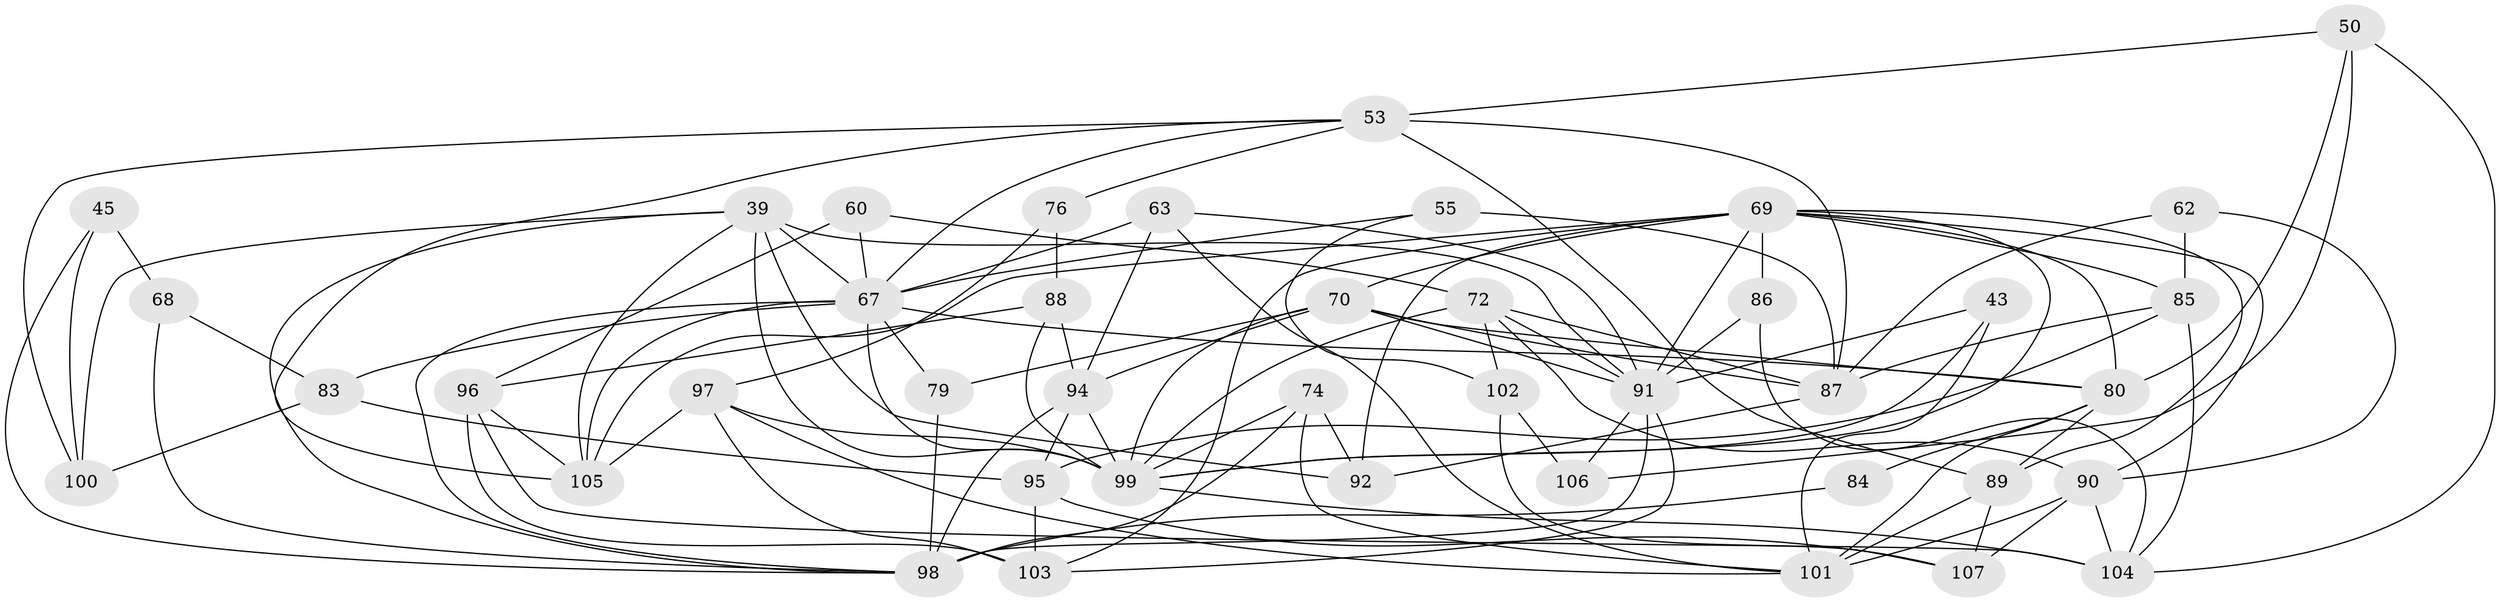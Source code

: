 // original degree distribution, {4: 1.0}
// Generated by graph-tools (version 1.1) at 2025/03/03/04/25 22:03:38]
// undirected, 42 vertices, 111 edges
graph export_dot {
graph [start="1"]
  node [color=gray90,style=filled];
  39 [super="+26+36"];
  43;
  45;
  50 [super="+21"];
  53 [super="+48"];
  55;
  60;
  62;
  63;
  67 [super="+22+32+64+52"];
  68 [super="+8"];
  69 [super="+35+54"];
  70 [super="+58+65"];
  72 [super="+57"];
  74 [super="+34"];
  76;
  79;
  80 [super="+38+24"];
  83;
  84;
  85 [super="+7"];
  86;
  87 [super="+81+71"];
  88 [super="+40"];
  89 [super="+37"];
  90 [super="+5+77"];
  91 [super="+78"];
  92 [super="+4"];
  94 [super="+49"];
  95 [super="+47"];
  96 [super="+17"];
  97 [super="+28"];
  98 [super="+82+61"];
  99 [super="+2+16+46+59"];
  100;
  101 [super="+18+73"];
  102;
  103 [super="+75"];
  104 [super="+51"];
  105 [super="+93"];
  106;
  107;
  39 -- 98;
  39 -- 92 [weight=2];
  39 -- 99 [weight=2];
  39 -- 105;
  39 -- 91 [weight=2];
  39 -- 67;
  39 -- 100;
  43 -- 101 [weight=2];
  43 -- 91;
  43 -- 99;
  45 -- 100;
  45 -- 68 [weight=2];
  45 -- 98;
  50 -- 53 [weight=2];
  50 -- 106 [weight=2];
  50 -- 104;
  50 -- 80;
  53 -- 100;
  53 -- 87;
  53 -- 89;
  53 -- 67;
  53 -- 105;
  53 -- 76;
  55 -- 102;
  55 -- 87 [weight=2];
  55 -- 67;
  60 -- 96 [weight=2];
  60 -- 67;
  60 -- 72;
  62 -- 85 [weight=2];
  62 -- 90;
  62 -- 87;
  63 -- 94;
  63 -- 101;
  63 -- 67;
  63 -- 91;
  67 -- 83;
  67 -- 99 [weight=2];
  67 -- 80 [weight=4];
  67 -- 105 [weight=2];
  67 -- 79;
  67 -- 98;
  68 -- 83;
  68 -- 98 [weight=3];
  69 -- 105 [weight=2];
  69 -- 86 [weight=2];
  69 -- 89 [weight=2];
  69 -- 90;
  69 -- 92;
  69 -- 70;
  69 -- 103;
  69 -- 80;
  69 -- 85;
  69 -- 91;
  69 -- 99;
  70 -- 79 [weight=2];
  70 -- 80;
  70 -- 99;
  70 -- 87 [weight=2];
  70 -- 94;
  70 -- 91 [weight=2];
  72 -- 90;
  72 -- 102;
  72 -- 99;
  72 -- 91;
  72 -- 87;
  74 -- 92;
  74 -- 99 [weight=3];
  74 -- 98;
  74 -- 101;
  76 -- 88 [weight=2];
  76 -- 97;
  79 -- 98;
  80 -- 84 [weight=2];
  80 -- 101 [weight=2];
  80 -- 89;
  83 -- 100;
  83 -- 95;
  84 -- 98 [weight=2];
  85 -- 87;
  85 -- 95;
  85 -- 104;
  86 -- 104;
  86 -- 91;
  87 -- 92 [weight=2];
  88 -- 96;
  88 -- 94 [weight=2];
  88 -- 99;
  89 -- 107;
  89 -- 101;
  90 -- 107;
  90 -- 101 [weight=3];
  90 -- 104;
  91 -- 98 [weight=3];
  91 -- 103;
  91 -- 106;
  94 -- 99 [weight=2];
  94 -- 98;
  94 -- 95;
  95 -- 107;
  95 -- 103 [weight=2];
  96 -- 105;
  96 -- 103;
  96 -- 104;
  97 -- 101 [weight=2];
  97 -- 105;
  97 -- 103;
  97 -- 99;
  99 -- 104;
  102 -- 107;
  102 -- 106;
}
